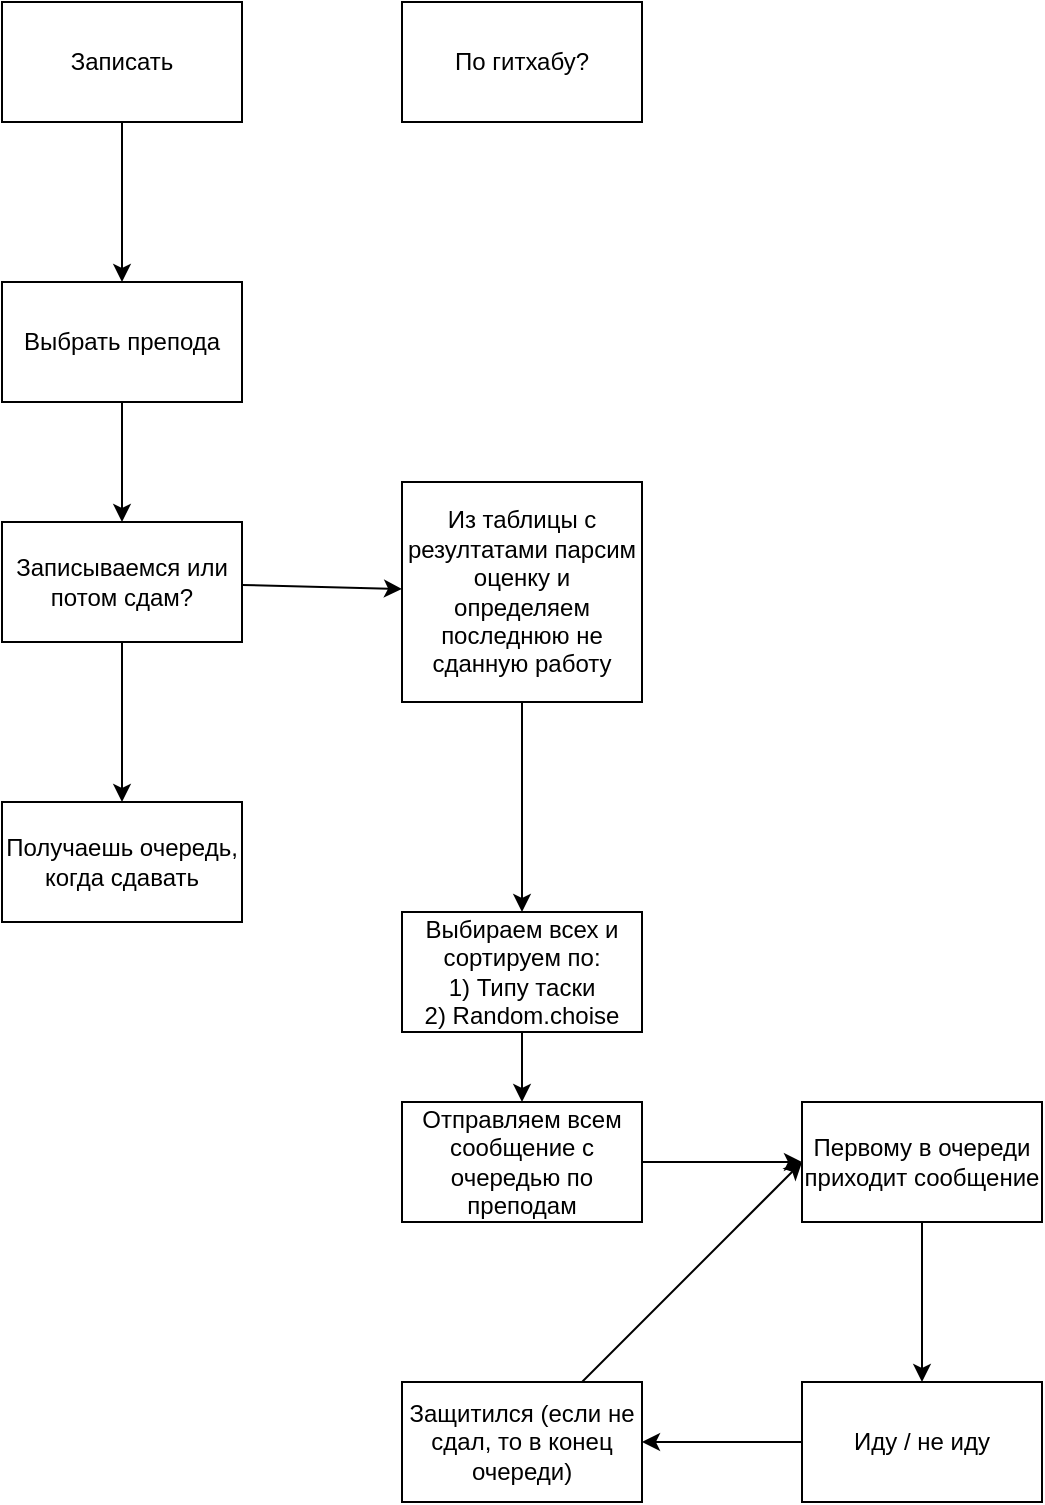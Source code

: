 <mxfile>
    <diagram id="9qXZGGauAw_tbIO1itRa" name="Page-1">
        <mxGraphModel dx="1050" dy="823" grid="1" gridSize="10" guides="1" tooltips="1" connect="1" arrows="1" fold="1" page="1" pageScale="1" pageWidth="827" pageHeight="1169" math="0" shadow="0">
            <root>
                <mxCell id="0"/>
                <mxCell id="1" parent="0"/>
                <mxCell id="4" value="" style="edgeStyle=none;html=1;" parent="1" source="2" target="3" edge="1">
                    <mxGeometry relative="1" as="geometry"/>
                </mxCell>
                <mxCell id="2" value="Записать" style="rounded=0;whiteSpace=wrap;html=1;" parent="1" vertex="1">
                    <mxGeometry x="80" y="40" width="120" height="60" as="geometry"/>
                </mxCell>
                <mxCell id="8" style="edgeStyle=none;html=1;entryX=0.5;entryY=0;entryDx=0;entryDy=0;" parent="1" source="3" target="7" edge="1">
                    <mxGeometry relative="1" as="geometry"/>
                </mxCell>
                <mxCell id="3" value="Выбрать препода" style="whiteSpace=wrap;html=1;rounded=0;" parent="1" vertex="1">
                    <mxGeometry x="80" y="180" width="120" height="60" as="geometry"/>
                </mxCell>
                <mxCell id="10" value="" style="edgeStyle=none;html=1;" parent="1" source="7" target="9" edge="1">
                    <mxGeometry relative="1" as="geometry"/>
                </mxCell>
                <mxCell id="12" value="" style="edgeStyle=none;html=1;" parent="1" source="7" target="11" edge="1">
                    <mxGeometry relative="1" as="geometry"/>
                </mxCell>
                <mxCell id="7" value="Записываемся или потом сдам?" style="whiteSpace=wrap;html=1;rounded=0;" parent="1" vertex="1">
                    <mxGeometry x="80" y="300" width="120" height="60" as="geometry"/>
                </mxCell>
                <mxCell id="9" value="Получаешь очередь, когда сдавать" style="whiteSpace=wrap;html=1;rounded=0;" parent="1" vertex="1">
                    <mxGeometry x="80" y="440" width="120" height="60" as="geometry"/>
                </mxCell>
                <mxCell id="15" value="" style="edgeStyle=none;html=1;" parent="1" source="11" target="14" edge="1">
                    <mxGeometry relative="1" as="geometry"/>
                </mxCell>
                <mxCell id="11" value="Из таблицы с резултатами парсим оценку и определяем последнюю не сданную работу" style="whiteSpace=wrap;html=1;rounded=0;" parent="1" vertex="1">
                    <mxGeometry x="280" y="280" width="120" height="110" as="geometry"/>
                </mxCell>
                <mxCell id="13" value="По гитхабу?" style="whiteSpace=wrap;html=1;rounded=0;" parent="1" vertex="1">
                    <mxGeometry x="280" y="40" width="120" height="60" as="geometry"/>
                </mxCell>
                <mxCell id="17" style="edgeStyle=none;html=1;exitX=0.5;exitY=1;exitDx=0;exitDy=0;" parent="1" source="14" target="16" edge="1">
                    <mxGeometry relative="1" as="geometry"/>
                </mxCell>
                <mxCell id="14" value="Выбираем всех и сортируем по:&lt;br&gt;1) Типу таски&lt;br&gt;2) Random.choise" style="whiteSpace=wrap;html=1;rounded=0;" parent="1" vertex="1">
                    <mxGeometry x="280" y="495" width="120" height="60" as="geometry"/>
                </mxCell>
                <mxCell id="20" value="" style="edgeStyle=none;html=1;" parent="1" source="16" target="19" edge="1">
                    <mxGeometry relative="1" as="geometry"/>
                </mxCell>
                <mxCell id="16" value="Отправляем всем сообщение с очередью по преподам" style="whiteSpace=wrap;html=1;rounded=0;" parent="1" vertex="1">
                    <mxGeometry x="280" y="590" width="120" height="60" as="geometry"/>
                </mxCell>
                <mxCell id="22" value="" style="edgeStyle=none;html=1;" parent="1" source="19" target="21" edge="1">
                    <mxGeometry relative="1" as="geometry"/>
                </mxCell>
                <mxCell id="19" value="Первому в очереди приходит сообщение" style="whiteSpace=wrap;html=1;rounded=0;" parent="1" vertex="1">
                    <mxGeometry x="480" y="590" width="120" height="60" as="geometry"/>
                </mxCell>
                <mxCell id="24" style="edgeStyle=none;html=1;" parent="1" source="21" target="23" edge="1">
                    <mxGeometry relative="1" as="geometry"/>
                </mxCell>
                <mxCell id="21" value="Иду / не иду" style="whiteSpace=wrap;html=1;rounded=0;" parent="1" vertex="1">
                    <mxGeometry x="480" y="730" width="120" height="60" as="geometry"/>
                </mxCell>
                <mxCell id="25" style="edgeStyle=none;html=1;entryX=0;entryY=0.5;entryDx=0;entryDy=0;" parent="1" source="23" target="19" edge="1">
                    <mxGeometry relative="1" as="geometry"/>
                </mxCell>
                <mxCell id="23" value="Защитился (если не сдал, то в конец очереди)" style="whiteSpace=wrap;html=1;rounded=0;" parent="1" vertex="1">
                    <mxGeometry x="280" y="730" width="120" height="60" as="geometry"/>
                </mxCell>
            </root>
        </mxGraphModel>
    </diagram>
</mxfile>